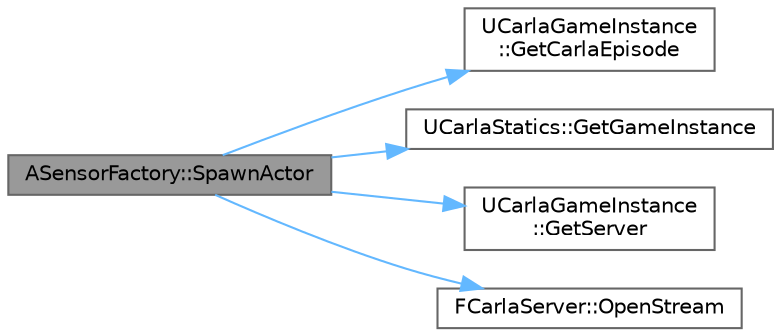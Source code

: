 digraph "ASensorFactory::SpawnActor"
{
 // INTERACTIVE_SVG=YES
 // LATEX_PDF_SIZE
  bgcolor="transparent";
  edge [fontname=Helvetica,fontsize=10,labelfontname=Helvetica,labelfontsize=10];
  node [fontname=Helvetica,fontsize=10,shape=box,height=0.2,width=0.4];
  rankdir="LR";
  Node1 [id="Node000001",label="ASensorFactory::SpawnActor",height=0.2,width=0.4,color="gray40", fillcolor="grey60", style="filled", fontcolor="black",tooltip="Spawn an actor based on ActorDescription and Transform."];
  Node1 -> Node2 [id="edge1_Node000001_Node000002",color="steelblue1",style="solid",tooltip=" "];
  Node2 [id="Node000002",label="UCarlaGameInstance\l::GetCarlaEpisode",height=0.2,width=0.4,color="grey40", fillcolor="white", style="filled",URL="$da/d55/classUCarlaGameInstance.html#a472bdda2598fa78d926386531be81058",tooltip=" "];
  Node1 -> Node3 [id="edge2_Node000001_Node000003",color="steelblue1",style="solid",tooltip=" "];
  Node3 [id="Node000003",label="UCarlaStatics::GetGameInstance",height=0.2,width=0.4,color="grey40", fillcolor="white", style="filled",URL="$d7/d1e/classUCarlaStatics.html#a35e7cb760a58848081a618e7fa8201e2",tooltip=" "];
  Node1 -> Node4 [id="edge3_Node000001_Node000004",color="steelblue1",style="solid",tooltip=" "];
  Node4 [id="Node000004",label="UCarlaGameInstance\l::GetServer",height=0.2,width=0.4,color="grey40", fillcolor="white", style="filled",URL="$da/d55/classUCarlaGameInstance.html#a04d224f34e09a23cd7f3328cc19ecf65",tooltip=" "];
  Node1 -> Node5 [id="edge4_Node000001_Node000005",color="steelblue1",style="solid",tooltip=" "];
  Node5 [id="Node000005",label="FCarlaServer::OpenStream",height=0.2,width=0.4,color="grey40", fillcolor="white", style="filled",URL="$da/dd6/classFCarlaServer.html#a4fda33539d020d85e886869b3a161e9e",tooltip=" "];
}
